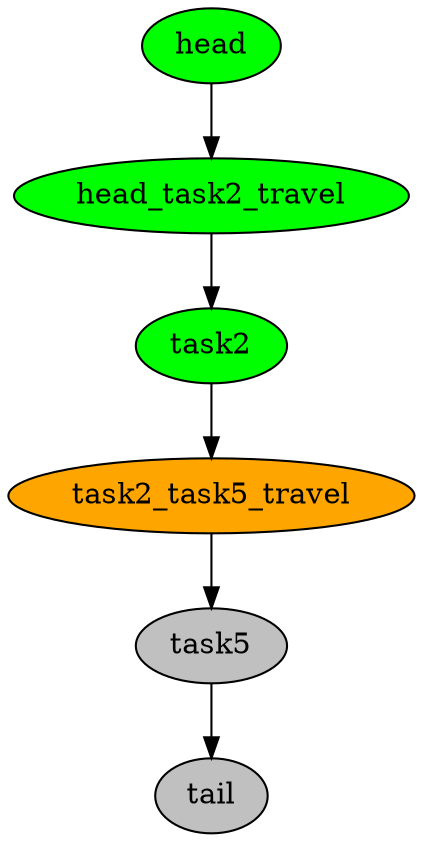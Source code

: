 digraph timeline {
head[label="head",style=filled,fillcolor=green,fontcolor=black];
head_task2_travel[label="head_task2_travel",style=filled,fillcolor=green,fontcolor=black];
task2[label="task2",style=filled,fillcolor=green,fontcolor=black];
task2_task5_travel[label="task2_task5_travel",style=filled,fillcolor=orange,fontcolor=black];
task5[label="task5",style=filled,fillcolor=gray,fontcolor=black];
tail[label="tail",style=filled,fillcolor=gray,fontcolor=black];
"head"->"head_task2_travel"[color=black];
"head_task2_travel"->"task2"[color=black];
"task2"->"task2_task5_travel"[color=black];
"task2_task5_travel"->"task5"[color=black];
"task5"->"tail"[color=black];
}
